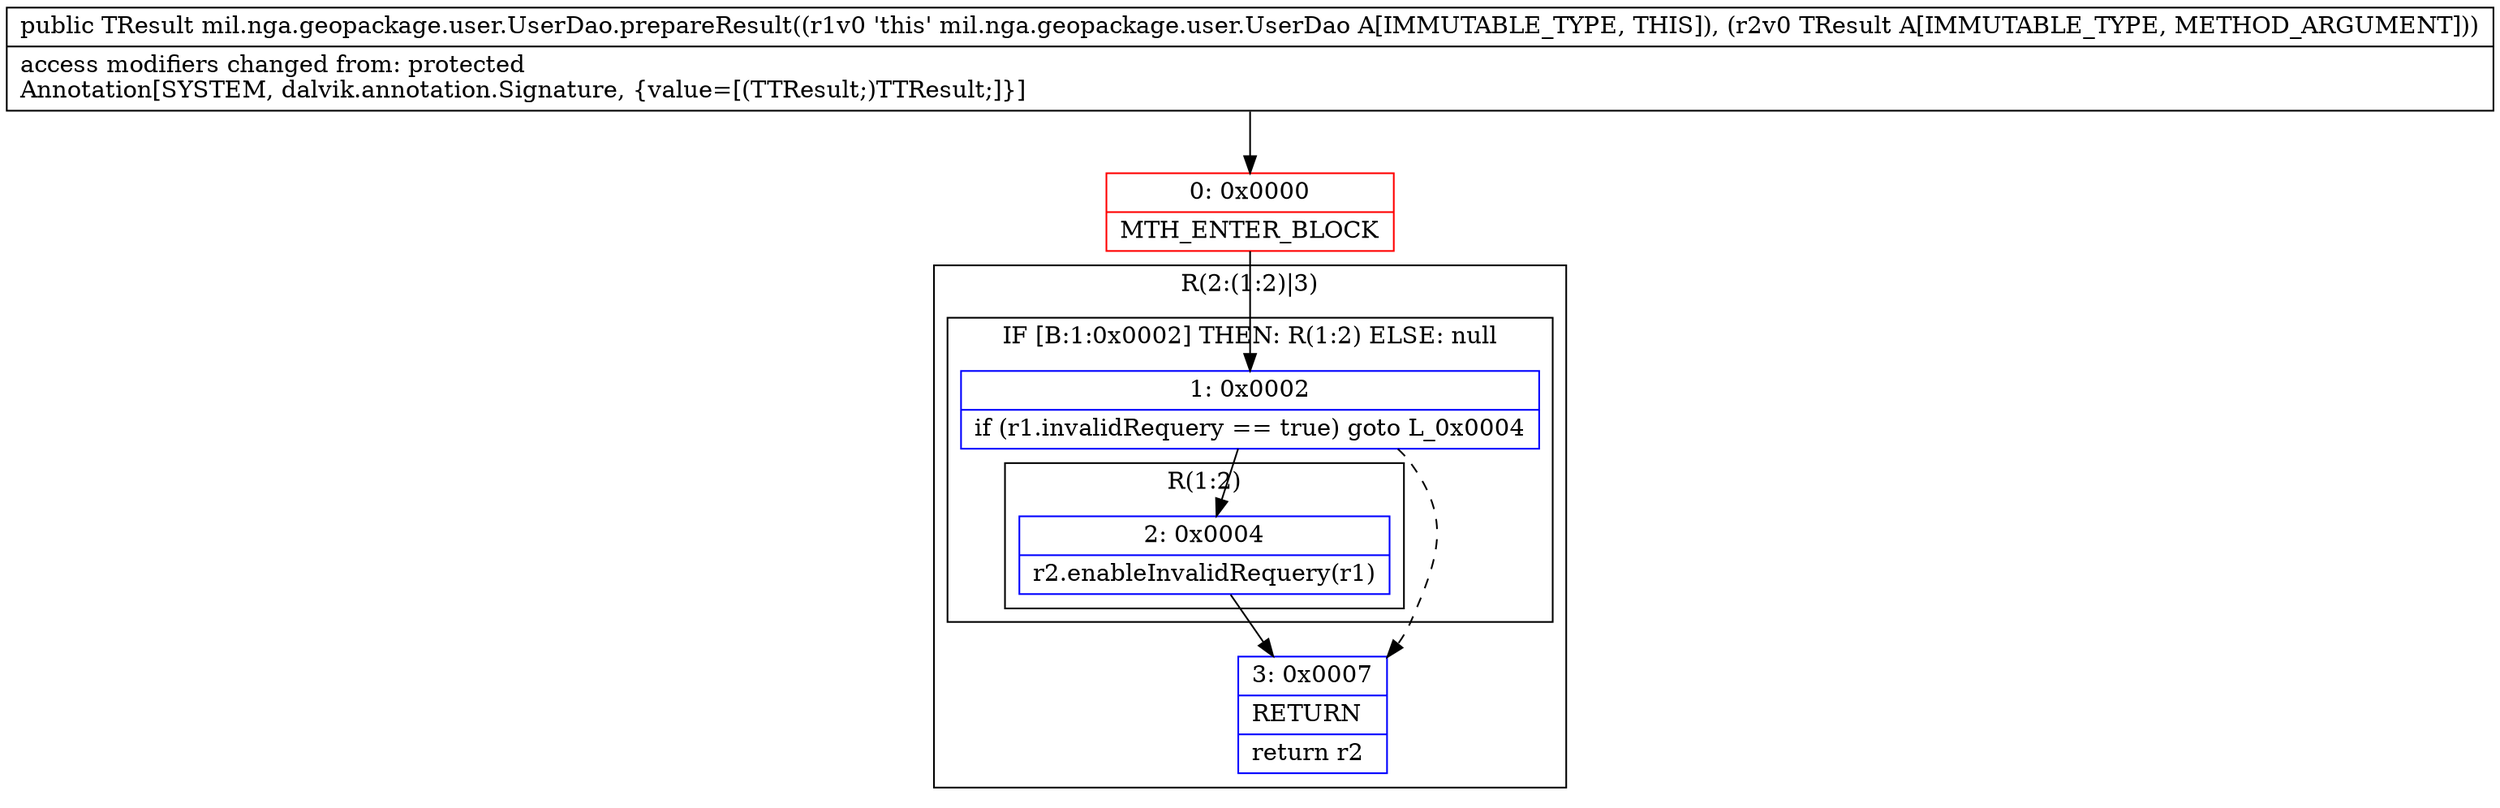 digraph "CFG formil.nga.geopackage.user.UserDao.prepareResult(Lmil\/nga\/geopackage\/user\/UserCursor;)Lmil\/nga\/geopackage\/user\/UserCursor;" {
subgraph cluster_Region_1180309258 {
label = "R(2:(1:2)|3)";
node [shape=record,color=blue];
subgraph cluster_IfRegion_48859565 {
label = "IF [B:1:0x0002] THEN: R(1:2) ELSE: null";
node [shape=record,color=blue];
Node_1 [shape=record,label="{1\:\ 0x0002|if (r1.invalidRequery == true) goto L_0x0004\l}"];
subgraph cluster_Region_306919423 {
label = "R(1:2)";
node [shape=record,color=blue];
Node_2 [shape=record,label="{2\:\ 0x0004|r2.enableInvalidRequery(r1)\l}"];
}
}
Node_3 [shape=record,label="{3\:\ 0x0007|RETURN\l|return r2\l}"];
}
Node_0 [shape=record,color=red,label="{0\:\ 0x0000|MTH_ENTER_BLOCK\l}"];
MethodNode[shape=record,label="{public TResult mil.nga.geopackage.user.UserDao.prepareResult((r1v0 'this' mil.nga.geopackage.user.UserDao A[IMMUTABLE_TYPE, THIS]), (r2v0 TResult A[IMMUTABLE_TYPE, METHOD_ARGUMENT]))  | access modifiers changed from: protected\lAnnotation[SYSTEM, dalvik.annotation.Signature, \{value=[(TTResult;)TTResult;]\}]\l}"];
MethodNode -> Node_0;
Node_1 -> Node_2;
Node_1 -> Node_3[style=dashed];
Node_2 -> Node_3;
Node_0 -> Node_1;
}

